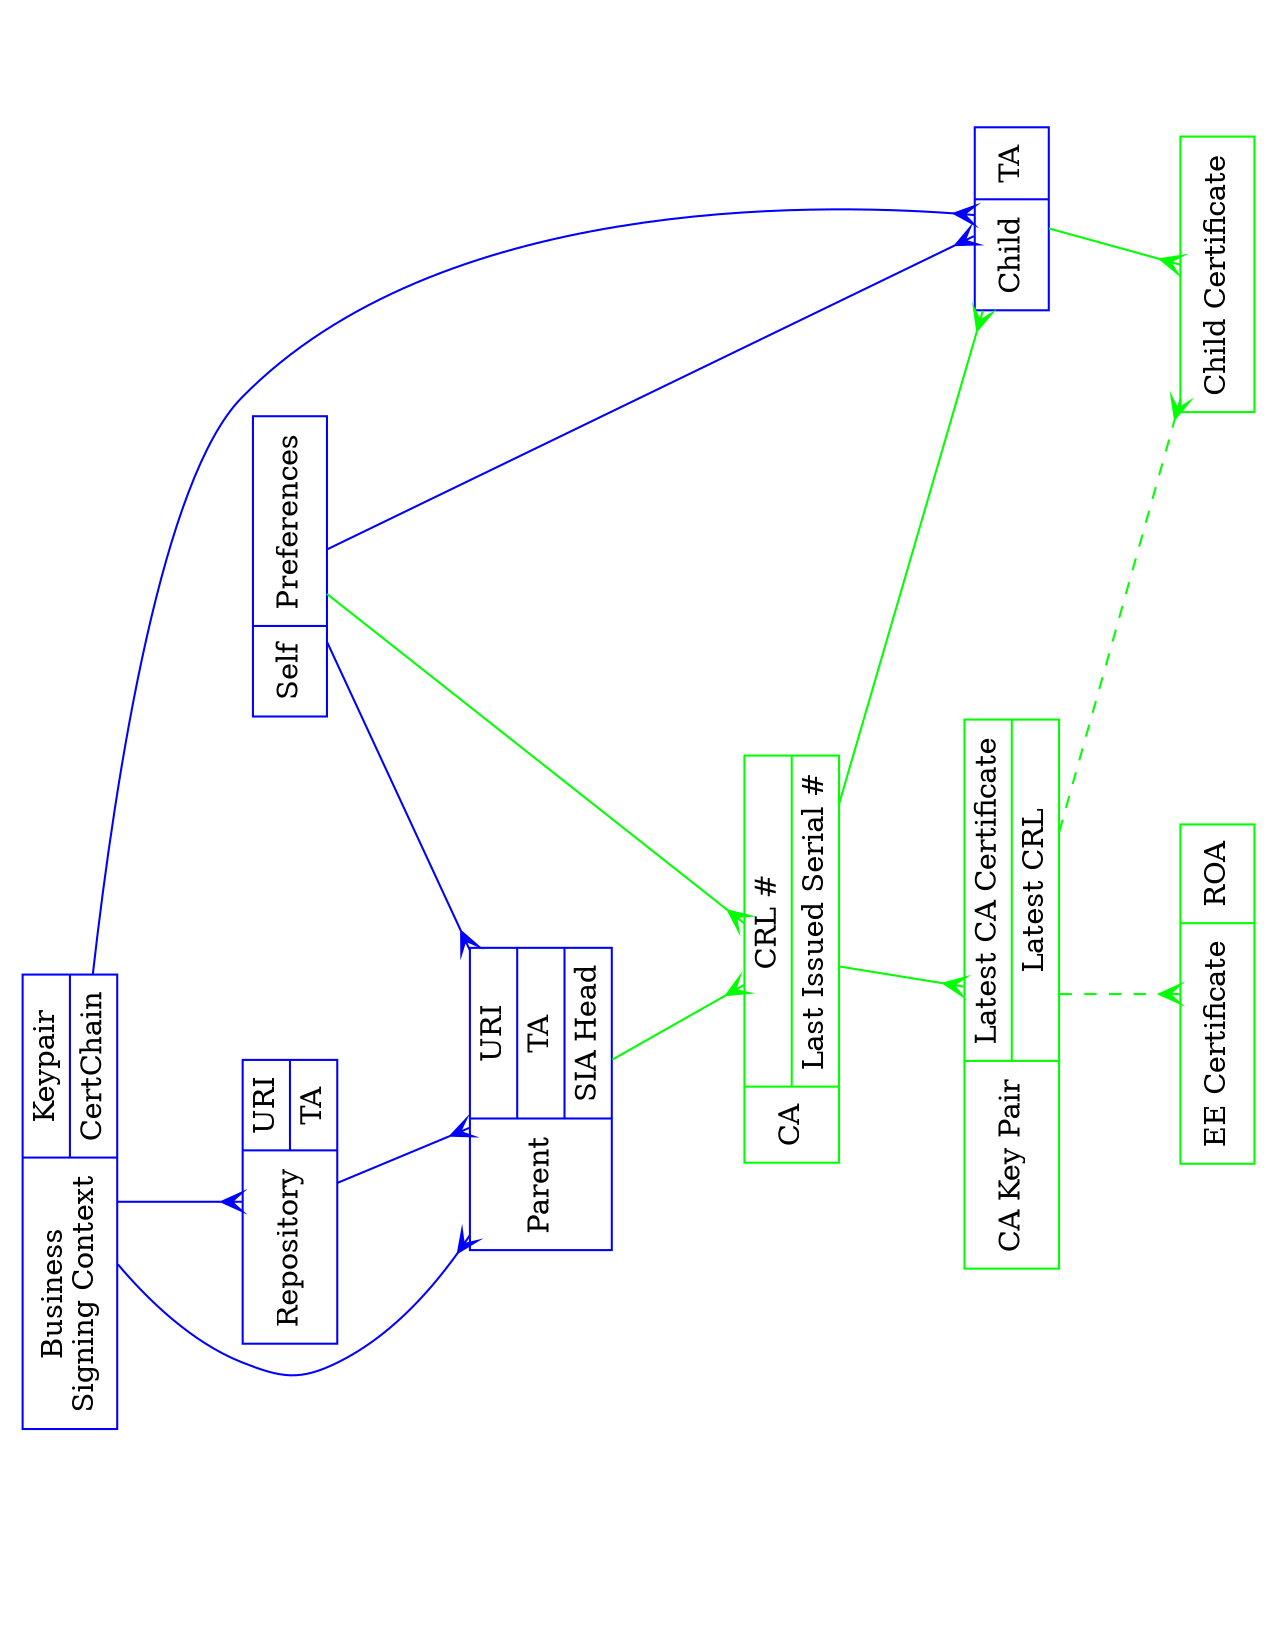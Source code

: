 // $URL$
// $Id$

// This is an attempt to capture
// http://subvert-rpki.hactrn.net/docs/prague-whiteboard-2007-03-22-23:15:01.jpg

// {arrowhead,arrowtail} shapes to use for database object relationships:
//   1-  none
//   m-  crow
// Color code:
//   Blue:  visible in left-right protocol
//   Green: created on the fly

// Explanation for many-many mapping beween CA and child objects
// (courtesy of RobL): Each child is an entity; each CA can have
// multiple children, and each child can hold certs from multiple CAs.

digraph rpki_engine_objects {
	rotate=90;	size="11,8.5";	splines=true;	ratio=fill;
	node		[ shape=record ];

	// Objects visible in left-to-right protocol
	node		[ color=blue ];
	self		[ label="Self|{Preferences}" ];
	parent		[ label="Parent|{URI|TA|SIA Head}" ];
	repo		[ label="Repository|{URI|TA}" ];
	child		[ label="Child|{TA}" ];
	biz_sign	[ label="Business\nSigning Context|{Keypair|CertChain}" ];

	// Objects created on the fly by the RPKI engine
	node		[ color=green ];
	ca		[ label="CA|{CRL #|Last Issued Serial #}" ];
	child_cert	[ label="Child Certificate" ];
	ee_cert		[ label="EE Certificate|{ROA}" ];
	ca_key_pair	[ label="CA Key Pair|{Latest CA Certificate|Latest CRL}" ];

	// One-many mappings
	edge [ color=blue, arrowtail=none, arrowhead=crow ];
	biz_sign -> child;
	biz_sign -> parent;
	biz_sign -> repo;
	self -> child;
	self -> parent;
	repo -> parent;

	// Many-many mappings
	edge [ color=green, arrowtail=crow, arrowhead=crow ];
	ca -> child;

	// One-many mappings
	edge [ color=green, arrowtail=none, arrowhead=crow ];
	ca -> ca_key_pair;
	child -> child_cert;
	self -> ca;
	parent -> ca;

	// Weird one-many
	edge [ color=green, arrowtail=none, arrowhead=crow, style=dashed ];
	ca_key_pair -> child_cert;
	ca_key_pair -> ee_cert;
}

// Local Variables:
// compile-command: "neato -Tps2 whiteboard-object-model.dot | ps2pdf - whiteboard-object-model.pdf"
// End:
